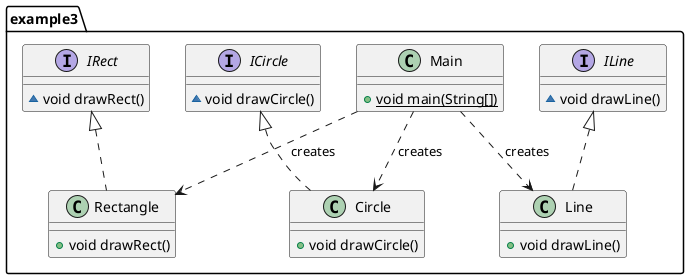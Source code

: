 @startuml
interface example3.ILine {
~ void drawLine()
}
class example3.Rectangle {
+ void drawRect()
}
interface example3.IRect {
~ void drawRect()
}
class example3.Line {
+ void drawLine()
}
interface example3.ICircle {
~ void drawCircle()
}
class example3.Main {
+ {static} void main(String[])
}
class example3.Circle {
+ void drawCircle()
}

'Реализация интерфейсов:
example3.IRect <|.. example3.Rectangle
example3.ILine <|.. example3.Line
example3.ICircle <|.. example3.Circle

'Зависимость:
Main ..> Circle : creates
Main ..> Rectangle : creates
Main ..> Line : creates
@enduml